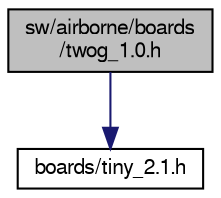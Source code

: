 digraph "sw/airborne/boards/twog_1.0.h"
{
  edge [fontname="FreeSans",fontsize="10",labelfontname="FreeSans",labelfontsize="10"];
  node [fontname="FreeSans",fontsize="10",shape=record];
  Node1 [label="sw/airborne/boards\l/twog_1.0.h",height=0.2,width=0.4,color="black", fillcolor="grey75", style="filled", fontcolor="black"];
  Node1 -> Node2 [color="midnightblue",fontsize="10",style="solid",fontname="FreeSans"];
  Node2 [label="boards/tiny_2.1.h",height=0.2,width=0.4,color="black", fillcolor="white", style="filled",URL="$tiny__2_81_8h.html"];
}
